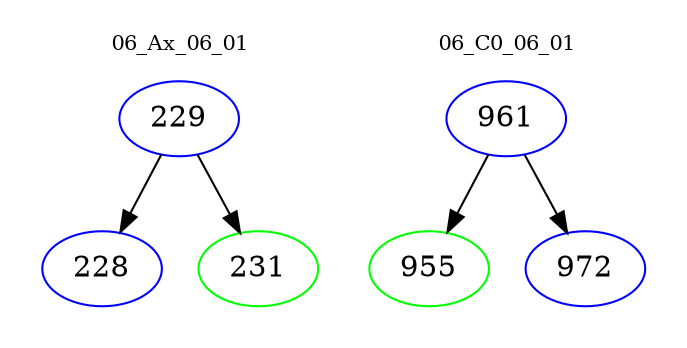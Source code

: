 digraph{
subgraph cluster_0 {
color = white
label = "06_Ax_06_01";
fontsize=10;
T0_229 [label="229", color="blue"]
T0_229 -> T0_228 [color="black"]
T0_228 [label="228", color="blue"]
T0_229 -> T0_231 [color="black"]
T0_231 [label="231", color="green"]
}
subgraph cluster_1 {
color = white
label = "06_C0_06_01";
fontsize=10;
T1_961 [label="961", color="blue"]
T1_961 -> T1_955 [color="black"]
T1_955 [label="955", color="green"]
T1_961 -> T1_972 [color="black"]
T1_972 [label="972", color="blue"]
}
}
